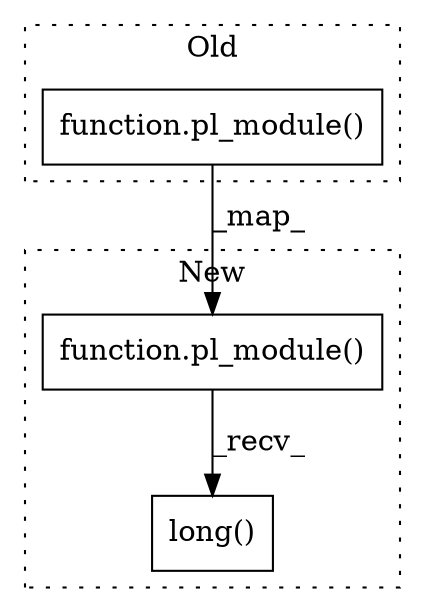 digraph G {
subgraph cluster0 {
1 [label="function.pl_module()" a="75" s="9535,9552" l="10,20" shape="box"];
label = "Old";
style="dotted";
}
subgraph cluster1 {
2 [label="function.pl_module()" a="75" s="9542,9559" l="10,20" shape="box"];
3 [label="long()" a="75" s="9542" l="44" shape="box"];
label = "New";
style="dotted";
}
1 -> 2 [label="_map_"];
2 -> 3 [label="_recv_"];
}